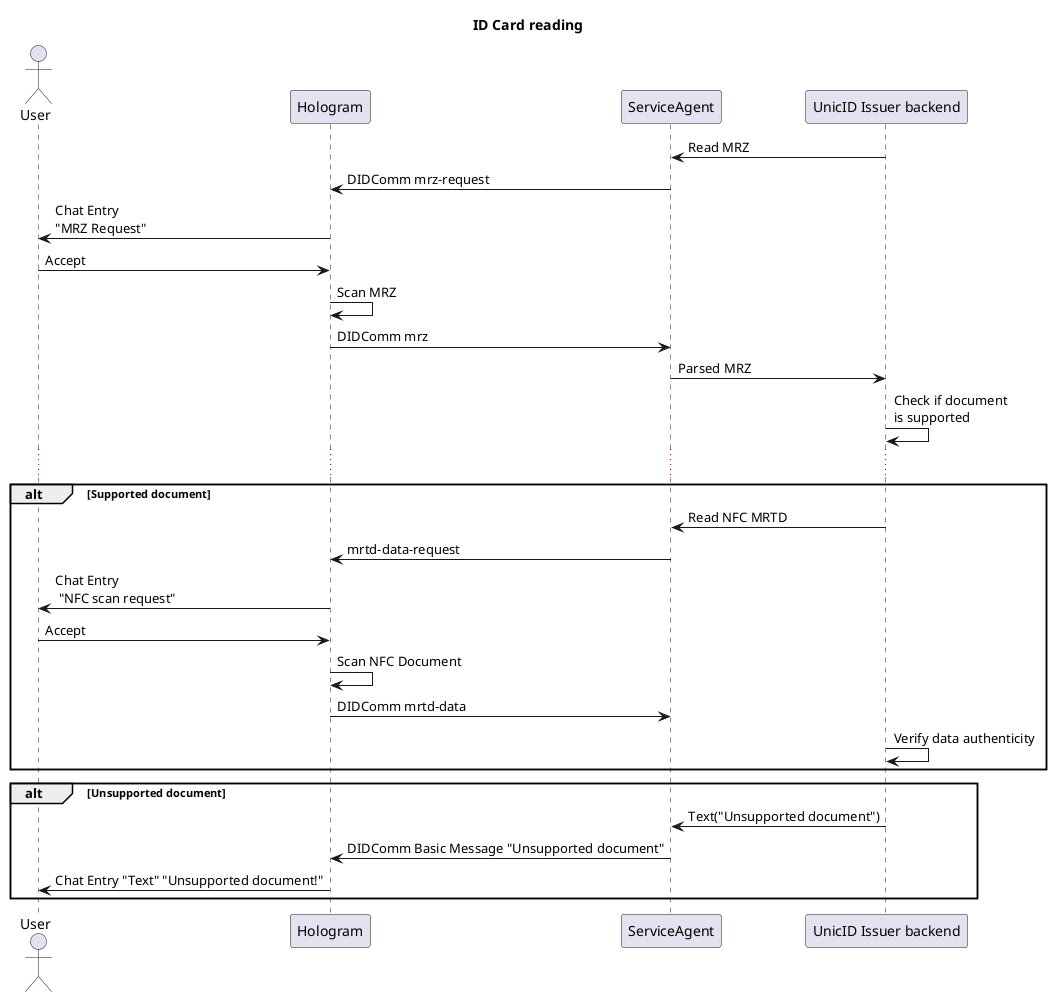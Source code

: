 @startuml ID Card reading

title ID Card reading
actor User
participant Hologram
participant ServiceAgent
participant Backend as "UnicID Issuer backend"

Backend -> ServiceAgent: Read MRZ
ServiceAgent -> Hologram: DIDComm mrz-request
Hologram -> User: Chat Entry \n"MRZ Request"
User -> Hologram: Accept
Hologram -> Hologram: Scan MRZ
Hologram -> ServiceAgent: DIDComm mrz
ServiceAgent -> Backend: Parsed MRZ
Backend -> Backend: Check if document \nis supported
...
alt Supported document
Backend -> ServiceAgent: Read NFC MRTD
ServiceAgent -> Hologram: mrtd-data-request
Hologram -> User: Chat Entry\n "NFC scan request"
User -> Hologram: Accept
Hologram -> Hologram: Scan NFC Document
Hologram -> ServiceAgent: DIDComm mrtd-data
Backend -> Backend: Verify data authenticity
end
alt Unsupported document
Backend -> ServiceAgent: Text("Unsupported document")
ServiceAgent -> Hologram: DIDComm Basic Message "Unsupported document"
Hologram -> User: Chat Entry "Text" "Unsupported document!"
end 
@enduml

